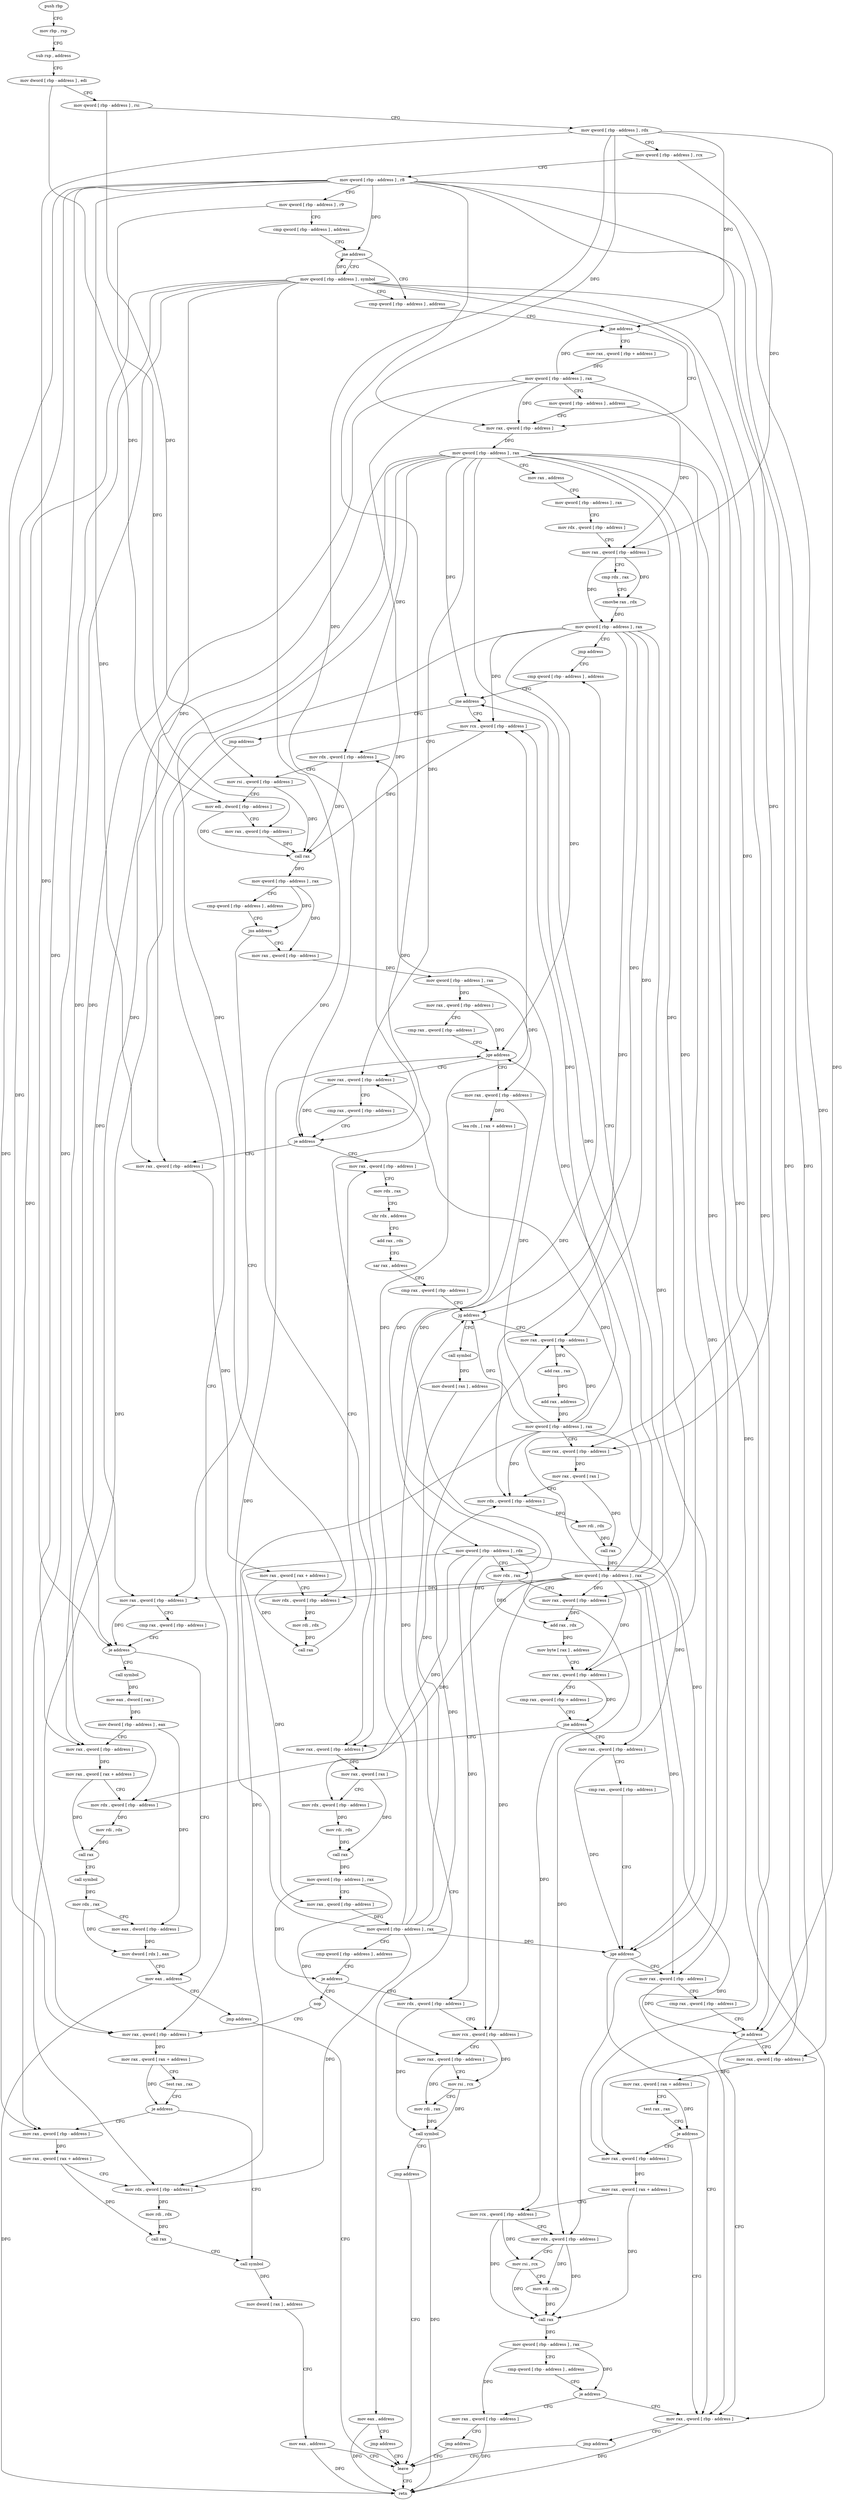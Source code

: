 digraph "func" {
"4288036" [label = "push rbp" ]
"4288037" [label = "mov rbp , rsp" ]
"4288040" [label = "sub rsp , address" ]
"4288044" [label = "mov dword [ rbp - address ] , edi" ]
"4288047" [label = "mov qword [ rbp - address ] , rsi" ]
"4288051" [label = "mov qword [ rbp - address ] , rdx" ]
"4288055" [label = "mov qword [ rbp - address ] , rcx" ]
"4288059" [label = "mov qword [ rbp - address ] , r8" ]
"4288063" [label = "mov qword [ rbp - address ] , r9" ]
"4288067" [label = "cmp qword [ rbp - address ] , address" ]
"4288072" [label = "jne address" ]
"4288082" [label = "cmp qword [ rbp - address ] , address" ]
"4288074" [label = "mov qword [ rbp - address ] , symbol" ]
"4288087" [label = "jne address" ]
"4288105" [label = "mov rax , qword [ rbp - address ]" ]
"4288089" [label = "mov rax , qword [ rbp + address ]" ]
"4288109" [label = "mov qword [ rbp - address ] , rax" ]
"4288113" [label = "mov rax , address" ]
"4288123" [label = "mov qword [ rbp - address ] , rax" ]
"4288127" [label = "mov rdx , qword [ rbp - address ]" ]
"4288131" [label = "mov rax , qword [ rbp - address ]" ]
"4288135" [label = "cmp rdx , rax" ]
"4288138" [label = "cmovbe rax , rdx" ]
"4288142" [label = "mov qword [ rbp - address ] , rax" ]
"4288146" [label = "jmp address" ]
"4288556" [label = "cmp qword [ rbp - address ] , address" ]
"4288093" [label = "mov qword [ rbp - address ] , rax" ]
"4288097" [label = "mov qword [ rbp - address ] , address" ]
"4288561" [label = "jne address" ]
"4288151" [label = "mov rcx , qword [ rbp - address ]" ]
"4288567" [label = "jmp address" ]
"4288155" [label = "mov rdx , qword [ rbp - address ]" ]
"4288159" [label = "mov rsi , qword [ rbp - address ]" ]
"4288163" [label = "mov edi , dword [ rbp - address ]" ]
"4288166" [label = "mov rax , qword [ rbp - address ]" ]
"4288170" [label = "call rax" ]
"4288172" [label = "mov qword [ rbp - address ] , rax" ]
"4288176" [label = "cmp qword [ rbp - address ] , address" ]
"4288181" [label = "jns address" ]
"4288243" [label = "mov rax , qword [ rbp - address ]" ]
"4288183" [label = "mov rax , qword [ rbp - address ]" ]
"4288570" [label = "mov rax , qword [ rbp - address ]" ]
"4288247" [label = "mov qword [ rbp - address ] , rax" ]
"4288251" [label = "mov rax , qword [ rbp - address ]" ]
"4288255" [label = "cmp rax , qword [ rbp - address ]" ]
"4288259" [label = "jge address" ]
"4288453" [label = "mov rax , qword [ rbp - address ]" ]
"4288265" [label = "mov rax , qword [ rbp - address ]" ]
"4288187" [label = "cmp rax , qword [ rbp - address ]" ]
"4288191" [label = "je address" ]
"4288233" [label = "mov eax , address" ]
"4288193" [label = "call symbol" ]
"4288574" [label = "mov rax , qword [ rax + address ]" ]
"4288578" [label = "test rax , rax" ]
"4288581" [label = "je address" ]
"4288600" [label = "call symbol" ]
"4288583" [label = "mov rax , qword [ rbp - address ]" ]
"4288457" [label = "cmp rax , qword [ rbp - address ]" ]
"4288461" [label = "je address" ]
"4288480" [label = "mov rax , qword [ rbp - address ]" ]
"4288463" [label = "mov rax , qword [ rbp - address ]" ]
"4288269" [label = "lea rdx , [ rax + address ]" ]
"4288273" [label = "mov qword [ rbp - address ] , rdx" ]
"4288277" [label = "mov rdx , rax" ]
"4288280" [label = "mov rax , qword [ rbp - address ]" ]
"4288284" [label = "add rax , rdx" ]
"4288287" [label = "mov byte [ rax ] , address" ]
"4288290" [label = "mov rax , qword [ rbp - address ]" ]
"4288294" [label = "cmp rax , qword [ rbp + address ]" ]
"4288298" [label = "jne address" ]
"4288367" [label = "mov rax , qword [ rbp - address ]" ]
"4288300" [label = "mov rax , qword [ rbp - address ]" ]
"4288238" [label = "jmp address" ]
"4288616" [label = "leave" ]
"4288198" [label = "mov eax , dword [ rax ]" ]
"4288200" [label = "mov dword [ rbp - address ] , eax" ]
"4288203" [label = "mov rax , qword [ rbp - address ]" ]
"4288207" [label = "mov rax , qword [ rax + address ]" ]
"4288211" [label = "mov rdx , qword [ rbp - address ]" ]
"4288215" [label = "mov rdi , rdx" ]
"4288218" [label = "call rax" ]
"4288220" [label = "call symbol" ]
"4288225" [label = "mov rdx , rax" ]
"4288228" [label = "mov eax , dword [ rbp - address ]" ]
"4288231" [label = "mov dword [ rdx ] , eax" ]
"4288605" [label = "mov dword [ rax ] , address" ]
"4288611" [label = "mov eax , address" ]
"4288587" [label = "mov rax , qword [ rax + address ]" ]
"4288591" [label = "mov rdx , qword [ rbp - address ]" ]
"4288595" [label = "mov rdi , rdx" ]
"4288598" [label = "call rax" ]
"4288484" [label = "mov rdx , rax" ]
"4288487" [label = "shr rdx , address" ]
"4288491" [label = "add rax , rdx" ]
"4288494" [label = "sar rax , address" ]
"4288497" [label = "cmp rax , qword [ rbp - address ]" ]
"4288501" [label = "jg address" ]
"4288521" [label = "mov rax , qword [ rbp - address ]" ]
"4288503" [label = "call symbol" ]
"4288467" [label = "mov rax , qword [ rax + address ]" ]
"4288471" [label = "mov rdx , qword [ rbp - address ]" ]
"4288475" [label = "mov rdi , rdx" ]
"4288478" [label = "call rax" ]
"4288371" [label = "cmp rax , qword [ rbp - address ]" ]
"4288375" [label = "jge address" ]
"4288444" [label = "mov rax , qword [ rbp - address ]" ]
"4288377" [label = "mov rax , qword [ rbp - address ]" ]
"4288304" [label = "mov rax , qword [ rax ]" ]
"4288307" [label = "mov rdx , qword [ rbp - address ]" ]
"4288311" [label = "mov rdi , rdx" ]
"4288314" [label = "call rax" ]
"4288316" [label = "mov qword [ rbp - address ] , rax" ]
"4288320" [label = "mov rax , qword [ rbp - address ]" ]
"4288324" [label = "mov qword [ rbp - address ] , rax" ]
"4288328" [label = "cmp qword [ rbp - address ] , address" ]
"4288333" [label = "je address" ]
"4288569" [label = "nop" ]
"4288339" [label = "mov rdx , qword [ rbp - address ]" ]
"4288617" [label = "retn" ]
"4288525" [label = "add rax , rax" ]
"4288528" [label = "add rax , address" ]
"4288532" [label = "mov qword [ rbp - address ] , rax" ]
"4288536" [label = "mov rax , qword [ rbp - address ]" ]
"4288540" [label = "mov rax , qword [ rax ]" ]
"4288543" [label = "mov rdx , qword [ rbp - address ]" ]
"4288547" [label = "mov rdi , rdx" ]
"4288550" [label = "call rax" ]
"4288552" [label = "mov qword [ rbp - address ] , rax" ]
"4288508" [label = "mov dword [ rax ] , address" ]
"4288514" [label = "mov eax , address" ]
"4288519" [label = "jmp address" ]
"4288448" [label = "jmp address" ]
"4288381" [label = "cmp rax , qword [ rbp - address ]" ]
"4288385" [label = "je address" ]
"4288387" [label = "mov rax , qword [ rbp - address ]" ]
"4288343" [label = "mov rcx , qword [ rbp - address ]" ]
"4288347" [label = "mov rax , qword [ rbp - address ]" ]
"4288351" [label = "mov rsi , rcx" ]
"4288354" [label = "mov rdi , rax" ]
"4288357" [label = "call symbol" ]
"4288362" [label = "jmp address" ]
"4288391" [label = "mov rax , qword [ rax + address ]" ]
"4288395" [label = "test rax , rax" ]
"4288398" [label = "je address" ]
"4288400" [label = "mov rax , qword [ rbp - address ]" ]
"4288404" [label = "mov rax , qword [ rax + address ]" ]
"4288408" [label = "mov rcx , qword [ rbp - address ]" ]
"4288412" [label = "mov rdx , qword [ rbp - address ]" ]
"4288416" [label = "mov rsi , rcx" ]
"4288419" [label = "mov rdi , rdx" ]
"4288422" [label = "call rax" ]
"4288424" [label = "mov qword [ rbp - address ] , rax" ]
"4288428" [label = "cmp qword [ rbp - address ] , address" ]
"4288433" [label = "je address" ]
"4288435" [label = "mov rax , qword [ rbp - address ]" ]
"4288439" [label = "jmp address" ]
"4288036" -> "4288037" [ label = "CFG" ]
"4288037" -> "4288040" [ label = "CFG" ]
"4288040" -> "4288044" [ label = "CFG" ]
"4288044" -> "4288047" [ label = "CFG" ]
"4288044" -> "4288163" [ label = "DFG" ]
"4288047" -> "4288051" [ label = "CFG" ]
"4288047" -> "4288159" [ label = "DFG" ]
"4288051" -> "4288055" [ label = "CFG" ]
"4288051" -> "4288087" [ label = "DFG" ]
"4288051" -> "4288105" [ label = "DFG" ]
"4288051" -> "4288191" [ label = "DFG" ]
"4288051" -> "4288461" [ label = "DFG" ]
"4288051" -> "4288385" [ label = "DFG" ]
"4288055" -> "4288059" [ label = "CFG" ]
"4288055" -> "4288131" [ label = "DFG" ]
"4288059" -> "4288063" [ label = "CFG" ]
"4288059" -> "4288072" [ label = "DFG" ]
"4288059" -> "4288570" [ label = "DFG" ]
"4288059" -> "4288203" [ label = "DFG" ]
"4288059" -> "4288583" [ label = "DFG" ]
"4288059" -> "4288463" [ label = "DFG" ]
"4288059" -> "4288300" [ label = "DFG" ]
"4288059" -> "4288536" [ label = "DFG" ]
"4288059" -> "4288387" [ label = "DFG" ]
"4288059" -> "4288400" [ label = "DFG" ]
"4288063" -> "4288067" [ label = "CFG" ]
"4288063" -> "4288166" [ label = "DFG" ]
"4288067" -> "4288072" [ label = "CFG" ]
"4288072" -> "4288082" [ label = "CFG" ]
"4288072" -> "4288074" [ label = "CFG" ]
"4288082" -> "4288087" [ label = "CFG" ]
"4288074" -> "4288082" [ label = "CFG" ]
"4288074" -> "4288072" [ label = "DFG" ]
"4288074" -> "4288570" [ label = "DFG" ]
"4288074" -> "4288203" [ label = "DFG" ]
"4288074" -> "4288583" [ label = "DFG" ]
"4288074" -> "4288463" [ label = "DFG" ]
"4288074" -> "4288300" [ label = "DFG" ]
"4288074" -> "4288536" [ label = "DFG" ]
"4288074" -> "4288387" [ label = "DFG" ]
"4288074" -> "4288400" [ label = "DFG" ]
"4288087" -> "4288105" [ label = "CFG" ]
"4288087" -> "4288089" [ label = "CFG" ]
"4288105" -> "4288109" [ label = "DFG" ]
"4288089" -> "4288093" [ label = "DFG" ]
"4288109" -> "4288113" [ label = "CFG" ]
"4288109" -> "4288561" [ label = "DFG" ]
"4288109" -> "4288155" [ label = "DFG" ]
"4288109" -> "4288183" [ label = "DFG" ]
"4288109" -> "4288453" [ label = "DFG" ]
"4288109" -> "4288280" [ label = "DFG" ]
"4288109" -> "4288290" [ label = "DFG" ]
"4288109" -> "4288211" [ label = "DFG" ]
"4288109" -> "4288471" [ label = "DFG" ]
"4288109" -> "4288444" [ label = "DFG" ]
"4288109" -> "4288377" [ label = "DFG" ]
"4288109" -> "4288343" [ label = "DFG" ]
"4288109" -> "4288412" [ label = "DFG" ]
"4288113" -> "4288123" [ label = "CFG" ]
"4288123" -> "4288127" [ label = "CFG" ]
"4288127" -> "4288131" [ label = "CFG" ]
"4288131" -> "4288135" [ label = "CFG" ]
"4288131" -> "4288138" [ label = "DFG" ]
"4288131" -> "4288142" [ label = "DFG" ]
"4288135" -> "4288138" [ label = "CFG" ]
"4288138" -> "4288142" [ label = "DFG" ]
"4288142" -> "4288146" [ label = "CFG" ]
"4288142" -> "4288151" [ label = "DFG" ]
"4288142" -> "4288259" [ label = "DFG" ]
"4288142" -> "4288591" [ label = "DFG" ]
"4288142" -> "4288501" [ label = "DFG" ]
"4288142" -> "4288375" [ label = "DFG" ]
"4288142" -> "4288521" [ label = "DFG" ]
"4288142" -> "4288543" [ label = "DFG" ]
"4288146" -> "4288556" [ label = "CFG" ]
"4288556" -> "4288561" [ label = "CFG" ]
"4288093" -> "4288097" [ label = "CFG" ]
"4288093" -> "4288087" [ label = "DFG" ]
"4288093" -> "4288105" [ label = "DFG" ]
"4288093" -> "4288191" [ label = "DFG" ]
"4288093" -> "4288461" [ label = "DFG" ]
"4288093" -> "4288385" [ label = "DFG" ]
"4288097" -> "4288105" [ label = "CFG" ]
"4288097" -> "4288131" [ label = "DFG" ]
"4288561" -> "4288151" [ label = "CFG" ]
"4288561" -> "4288567" [ label = "CFG" ]
"4288151" -> "4288155" [ label = "CFG" ]
"4288151" -> "4288170" [ label = "DFG" ]
"4288567" -> "4288570" [ label = "CFG" ]
"4288155" -> "4288159" [ label = "CFG" ]
"4288155" -> "4288170" [ label = "DFG" ]
"4288159" -> "4288163" [ label = "CFG" ]
"4288159" -> "4288170" [ label = "DFG" ]
"4288163" -> "4288166" [ label = "CFG" ]
"4288163" -> "4288170" [ label = "DFG" ]
"4288166" -> "4288170" [ label = "DFG" ]
"4288170" -> "4288172" [ label = "DFG" ]
"4288172" -> "4288176" [ label = "CFG" ]
"4288172" -> "4288181" [ label = "DFG" ]
"4288172" -> "4288243" [ label = "DFG" ]
"4288176" -> "4288181" [ label = "CFG" ]
"4288181" -> "4288243" [ label = "CFG" ]
"4288181" -> "4288183" [ label = "CFG" ]
"4288243" -> "4288247" [ label = "DFG" ]
"4288183" -> "4288187" [ label = "CFG" ]
"4288183" -> "4288191" [ label = "DFG" ]
"4288570" -> "4288574" [ label = "DFG" ]
"4288247" -> "4288251" [ label = "DFG" ]
"4288247" -> "4288265" [ label = "DFG" ]
"4288251" -> "4288255" [ label = "CFG" ]
"4288251" -> "4288259" [ label = "DFG" ]
"4288255" -> "4288259" [ label = "CFG" ]
"4288259" -> "4288453" [ label = "CFG" ]
"4288259" -> "4288265" [ label = "CFG" ]
"4288453" -> "4288457" [ label = "CFG" ]
"4288453" -> "4288461" [ label = "DFG" ]
"4288265" -> "4288269" [ label = "DFG" ]
"4288265" -> "4288277" [ label = "DFG" ]
"4288187" -> "4288191" [ label = "CFG" ]
"4288191" -> "4288233" [ label = "CFG" ]
"4288191" -> "4288193" [ label = "CFG" ]
"4288233" -> "4288238" [ label = "CFG" ]
"4288233" -> "4288617" [ label = "DFG" ]
"4288193" -> "4288198" [ label = "DFG" ]
"4288574" -> "4288578" [ label = "CFG" ]
"4288574" -> "4288581" [ label = "DFG" ]
"4288578" -> "4288581" [ label = "CFG" ]
"4288581" -> "4288600" [ label = "CFG" ]
"4288581" -> "4288583" [ label = "CFG" ]
"4288600" -> "4288605" [ label = "DFG" ]
"4288583" -> "4288587" [ label = "DFG" ]
"4288457" -> "4288461" [ label = "CFG" ]
"4288461" -> "4288480" [ label = "CFG" ]
"4288461" -> "4288463" [ label = "CFG" ]
"4288480" -> "4288484" [ label = "CFG" ]
"4288463" -> "4288467" [ label = "DFG" ]
"4288269" -> "4288273" [ label = "DFG" ]
"4288273" -> "4288277" [ label = "CFG" ]
"4288273" -> "4288367" [ label = "DFG" ]
"4288273" -> "4288307" [ label = "DFG" ]
"4288273" -> "4288320" [ label = "DFG" ]
"4288273" -> "4288339" [ label = "DFG" ]
"4288273" -> "4288408" [ label = "DFG" ]
"4288277" -> "4288280" [ label = "CFG" ]
"4288277" -> "4288284" [ label = "DFG" ]
"4288280" -> "4288284" [ label = "DFG" ]
"4288284" -> "4288287" [ label = "DFG" ]
"4288287" -> "4288290" [ label = "CFG" ]
"4288290" -> "4288294" [ label = "CFG" ]
"4288290" -> "4288298" [ label = "DFG" ]
"4288294" -> "4288298" [ label = "CFG" ]
"4288298" -> "4288367" [ label = "CFG" ]
"4288298" -> "4288300" [ label = "CFG" ]
"4288367" -> "4288371" [ label = "CFG" ]
"4288367" -> "4288375" [ label = "DFG" ]
"4288300" -> "4288304" [ label = "DFG" ]
"4288238" -> "4288616" [ label = "CFG" ]
"4288616" -> "4288617" [ label = "CFG" ]
"4288198" -> "4288200" [ label = "DFG" ]
"4288200" -> "4288203" [ label = "CFG" ]
"4288200" -> "4288228" [ label = "DFG" ]
"4288203" -> "4288207" [ label = "DFG" ]
"4288207" -> "4288211" [ label = "CFG" ]
"4288207" -> "4288218" [ label = "DFG" ]
"4288211" -> "4288215" [ label = "DFG" ]
"4288215" -> "4288218" [ label = "DFG" ]
"4288218" -> "4288220" [ label = "CFG" ]
"4288220" -> "4288225" [ label = "DFG" ]
"4288225" -> "4288228" [ label = "CFG" ]
"4288225" -> "4288231" [ label = "DFG" ]
"4288228" -> "4288231" [ label = "DFG" ]
"4288231" -> "4288233" [ label = "CFG" ]
"4288605" -> "4288611" [ label = "CFG" ]
"4288611" -> "4288616" [ label = "CFG" ]
"4288611" -> "4288617" [ label = "DFG" ]
"4288587" -> "4288591" [ label = "CFG" ]
"4288587" -> "4288598" [ label = "DFG" ]
"4288591" -> "4288595" [ label = "DFG" ]
"4288595" -> "4288598" [ label = "DFG" ]
"4288598" -> "4288600" [ label = "CFG" ]
"4288484" -> "4288487" [ label = "CFG" ]
"4288487" -> "4288491" [ label = "CFG" ]
"4288491" -> "4288494" [ label = "CFG" ]
"4288494" -> "4288497" [ label = "CFG" ]
"4288497" -> "4288501" [ label = "CFG" ]
"4288501" -> "4288521" [ label = "CFG" ]
"4288501" -> "4288503" [ label = "CFG" ]
"4288521" -> "4288525" [ label = "DFG" ]
"4288503" -> "4288508" [ label = "DFG" ]
"4288467" -> "4288471" [ label = "CFG" ]
"4288467" -> "4288478" [ label = "DFG" ]
"4288471" -> "4288475" [ label = "DFG" ]
"4288475" -> "4288478" [ label = "DFG" ]
"4288478" -> "4288480" [ label = "CFG" ]
"4288371" -> "4288375" [ label = "CFG" ]
"4288375" -> "4288444" [ label = "CFG" ]
"4288375" -> "4288377" [ label = "CFG" ]
"4288444" -> "4288448" [ label = "CFG" ]
"4288444" -> "4288617" [ label = "DFG" ]
"4288377" -> "4288381" [ label = "CFG" ]
"4288377" -> "4288385" [ label = "DFG" ]
"4288304" -> "4288307" [ label = "CFG" ]
"4288304" -> "4288314" [ label = "DFG" ]
"4288307" -> "4288311" [ label = "DFG" ]
"4288311" -> "4288314" [ label = "DFG" ]
"4288314" -> "4288316" [ label = "DFG" ]
"4288316" -> "4288320" [ label = "CFG" ]
"4288316" -> "4288333" [ label = "DFG" ]
"4288316" -> "4288347" [ label = "DFG" ]
"4288320" -> "4288324" [ label = "DFG" ]
"4288324" -> "4288328" [ label = "CFG" ]
"4288324" -> "4288151" [ label = "DFG" ]
"4288324" -> "4288259" [ label = "DFG" ]
"4288324" -> "4288591" [ label = "DFG" ]
"4288324" -> "4288501" [ label = "DFG" ]
"4288324" -> "4288375" [ label = "DFG" ]
"4288324" -> "4288521" [ label = "DFG" ]
"4288324" -> "4288543" [ label = "DFG" ]
"4288328" -> "4288333" [ label = "CFG" ]
"4288333" -> "4288569" [ label = "CFG" ]
"4288333" -> "4288339" [ label = "CFG" ]
"4288569" -> "4288570" [ label = "CFG" ]
"4288339" -> "4288343" [ label = "CFG" ]
"4288339" -> "4288357" [ label = "DFG" ]
"4288525" -> "4288528" [ label = "DFG" ]
"4288528" -> "4288532" [ label = "DFG" ]
"4288532" -> "4288536" [ label = "CFG" ]
"4288532" -> "4288151" [ label = "DFG" ]
"4288532" -> "4288259" [ label = "DFG" ]
"4288532" -> "4288591" [ label = "DFG" ]
"4288532" -> "4288501" [ label = "DFG" ]
"4288532" -> "4288375" [ label = "DFG" ]
"4288532" -> "4288521" [ label = "DFG" ]
"4288532" -> "4288543" [ label = "DFG" ]
"4288536" -> "4288540" [ label = "DFG" ]
"4288540" -> "4288543" [ label = "CFG" ]
"4288540" -> "4288550" [ label = "DFG" ]
"4288543" -> "4288547" [ label = "DFG" ]
"4288547" -> "4288550" [ label = "DFG" ]
"4288550" -> "4288552" [ label = "DFG" ]
"4288552" -> "4288556" [ label = "CFG" ]
"4288552" -> "4288561" [ label = "DFG" ]
"4288552" -> "4288155" [ label = "DFG" ]
"4288552" -> "4288183" [ label = "DFG" ]
"4288552" -> "4288453" [ label = "DFG" ]
"4288552" -> "4288280" [ label = "DFG" ]
"4288552" -> "4288290" [ label = "DFG" ]
"4288552" -> "4288211" [ label = "DFG" ]
"4288552" -> "4288471" [ label = "DFG" ]
"4288552" -> "4288444" [ label = "DFG" ]
"4288552" -> "4288377" [ label = "DFG" ]
"4288552" -> "4288343" [ label = "DFG" ]
"4288552" -> "4288412" [ label = "DFG" ]
"4288508" -> "4288514" [ label = "CFG" ]
"4288514" -> "4288519" [ label = "CFG" ]
"4288514" -> "4288617" [ label = "DFG" ]
"4288519" -> "4288616" [ label = "CFG" ]
"4288448" -> "4288616" [ label = "CFG" ]
"4288381" -> "4288385" [ label = "CFG" ]
"4288385" -> "4288444" [ label = "CFG" ]
"4288385" -> "4288387" [ label = "CFG" ]
"4288387" -> "4288391" [ label = "DFG" ]
"4288343" -> "4288347" [ label = "CFG" ]
"4288343" -> "4288351" [ label = "DFG" ]
"4288347" -> "4288351" [ label = "CFG" ]
"4288347" -> "4288354" [ label = "DFG" ]
"4288351" -> "4288354" [ label = "CFG" ]
"4288351" -> "4288357" [ label = "DFG" ]
"4288354" -> "4288357" [ label = "DFG" ]
"4288357" -> "4288362" [ label = "CFG" ]
"4288357" -> "4288617" [ label = "DFG" ]
"4288362" -> "4288616" [ label = "CFG" ]
"4288391" -> "4288395" [ label = "CFG" ]
"4288391" -> "4288398" [ label = "DFG" ]
"4288395" -> "4288398" [ label = "CFG" ]
"4288398" -> "4288444" [ label = "CFG" ]
"4288398" -> "4288400" [ label = "CFG" ]
"4288400" -> "4288404" [ label = "DFG" ]
"4288404" -> "4288408" [ label = "CFG" ]
"4288404" -> "4288422" [ label = "DFG" ]
"4288408" -> "4288412" [ label = "CFG" ]
"4288408" -> "4288416" [ label = "DFG" ]
"4288408" -> "4288422" [ label = "DFG" ]
"4288412" -> "4288416" [ label = "CFG" ]
"4288412" -> "4288419" [ label = "DFG" ]
"4288412" -> "4288422" [ label = "DFG" ]
"4288416" -> "4288419" [ label = "CFG" ]
"4288416" -> "4288422" [ label = "DFG" ]
"4288419" -> "4288422" [ label = "DFG" ]
"4288422" -> "4288424" [ label = "DFG" ]
"4288424" -> "4288428" [ label = "CFG" ]
"4288424" -> "4288433" [ label = "DFG" ]
"4288424" -> "4288435" [ label = "DFG" ]
"4288428" -> "4288433" [ label = "CFG" ]
"4288433" -> "4288444" [ label = "CFG" ]
"4288433" -> "4288435" [ label = "CFG" ]
"4288435" -> "4288439" [ label = "CFG" ]
"4288435" -> "4288617" [ label = "DFG" ]
"4288439" -> "4288616" [ label = "CFG" ]
}
